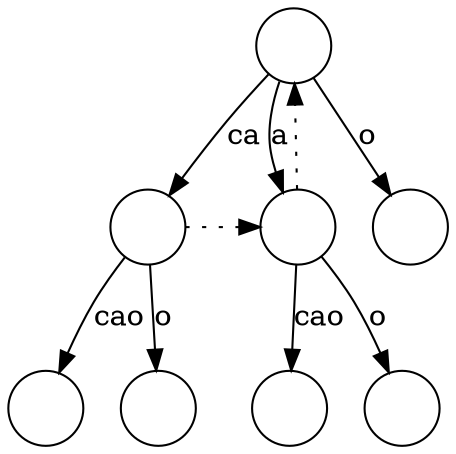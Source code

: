digraph G{
    margin=0;
	node[shape=circle]
	t[label=""];
	ta[label=""];
	tacao[label=""];
	ta->tacao[label="cao"]
	tao[label=""];
	ta->tao[label="o"]
	t->ta[label="a"]
	tca[label=""];
	tcacao[label=""];
	tca->tcacao[label="cao"]
	tcao[label=""];
	tca->tcao[label="o"]
	t->tca[label="ca"]
	to[label=""];
	t->to[label="o"]
	/*suffix links*/
	tca->ta[style=dotted]
	ta->t[style=dotted]
	/*layout*/
	{rank = same; tca; ta;}
}

